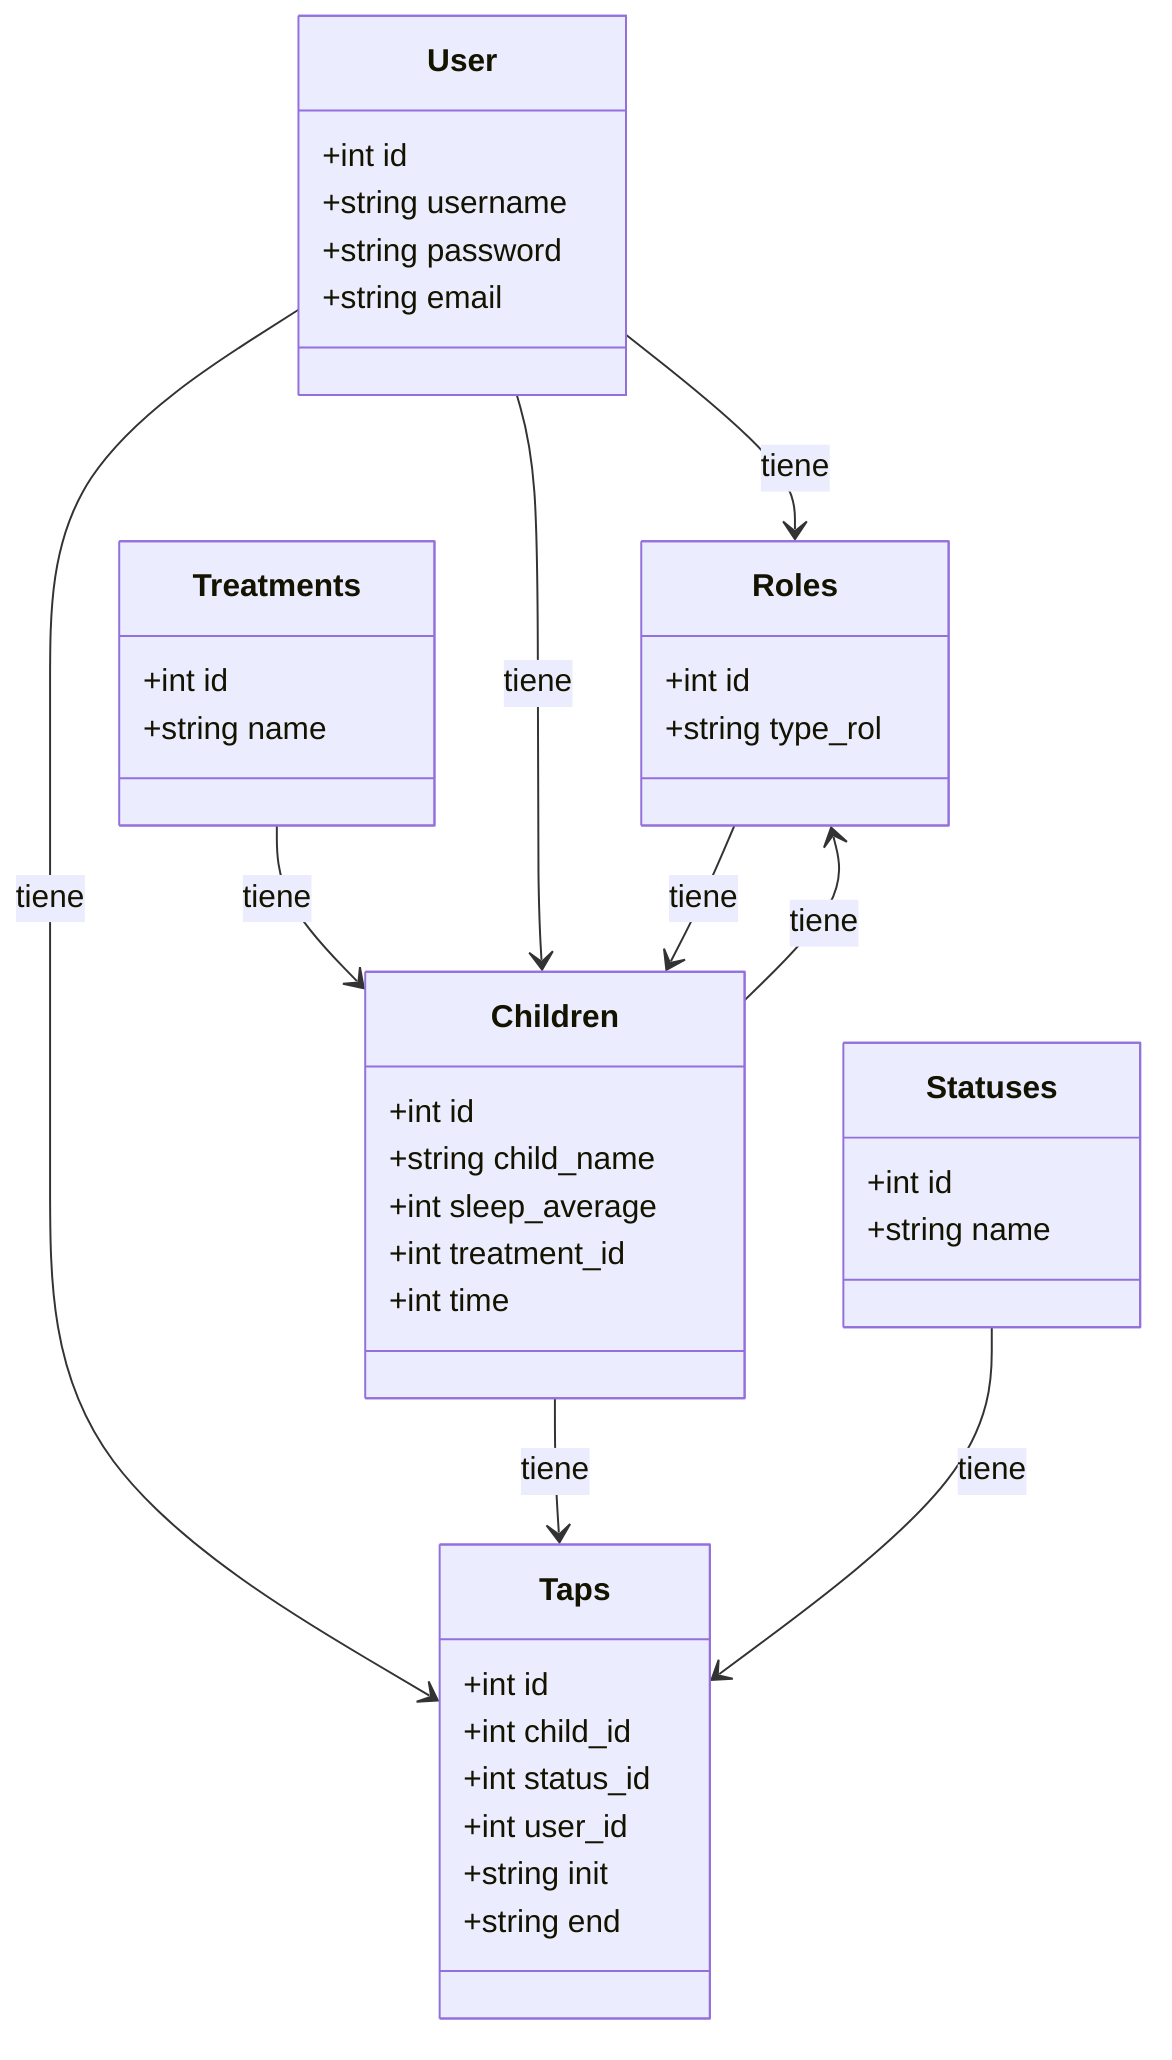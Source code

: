 classDiagram
    class User {
        +int id
        +string username
        +string password
        +string email
    }

    class Children {
        +int id
        +string child_name
        +int sleep_average
        +int treatment_id
        +int time
    }
    class Taps {
        +int id
        +int child_id
        +int status_id
        +int user_id
        +string init
        +string end
    }
    class Roles {
        +int id
        +string type_rol
    }
    class Statuses {
        +int id
        +string name
    }
    class Treatments {
        +int id
        +string name
    }
    %% Relaciones
    User --> Taps: tiene
    User --> Roles: tiene
    Children --> Taps: tiene
    Children --> Roles: tiene
    Statuses --> Taps: tiene
    Treatments --> Children: tiene

    %% Relación entre tablas intermedias
    User --> Children: tiene
    Roles --> Children: tiene